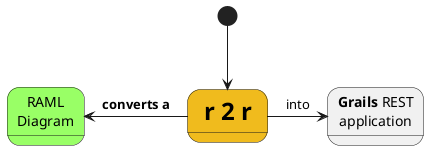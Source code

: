 @startuml

skinparam state {
  BackgroundColor<<MasAmarillo>> #F0BB1D
  Backgroundcolor<<MasAzul>> #6699ff
  Backgroundcolor<<MasVerde>> #99ff66
  Backgroundcolor<<MasRosa>> #ff6699
  
}

    [*] --> r2r
    r2r -right-> GrailsApplication: into
'    r2r -down-> LocalAPIInstance: this
    r2r -left-> RAMLDiagram: <b>converts a</b>

'    Dredd -up-> RAMLDiagram: <b>uses</b>
'   Dredd -up-> LocalAPIInstance: tests
'  Dredd -up-> GrailsApplication: tests

'    r2r -> Dredd
    
    state r2r as "<b><size:24> r 2 r </size></b>" <<MasAmarillo>>
'    state GrailsApplication as "REST <b>Grails</b>, Rails,\nDjango application"
    state GrailsApplication as "<b>Grails</b> REST\napplication"
    
'    state LocalAPIInstance as "Local API\ninstance" <<MasRosa>>
    state RAMLDiagram as "RAML\nDiagram" <<MasVerde>>
'    state Dredd as "Dredd"  <<MasAzul>>

@enduml
